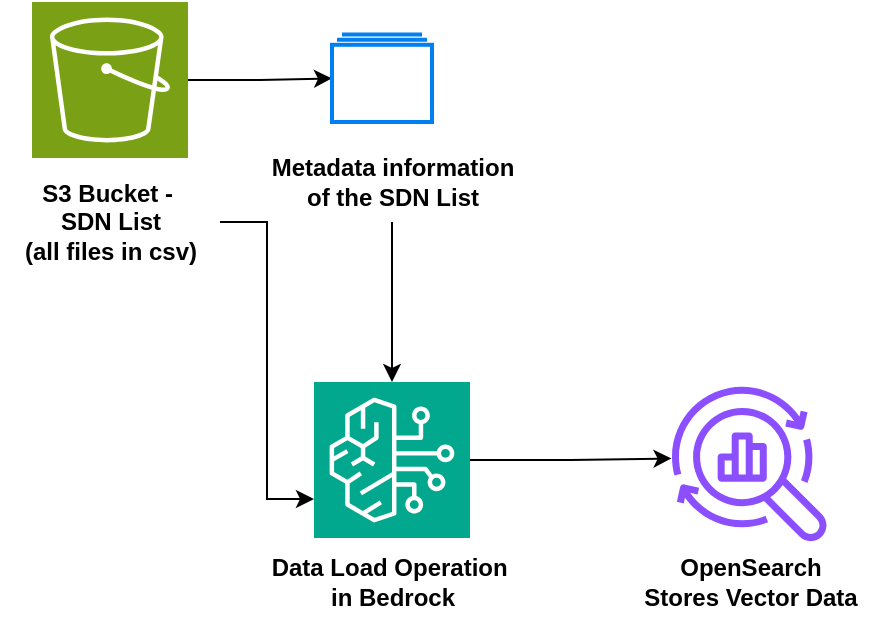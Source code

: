 <mxfile version="26.2.6">
  <diagram name="Page-1" id="MqcjQ8bF29-GzMRrWZ5c">
    <mxGraphModel dx="1283" dy="658" grid="1" gridSize="10" guides="1" tooltips="1" connect="1" arrows="1" fold="1" page="1" pageScale="1" pageWidth="850" pageHeight="1100" math="0" shadow="0">
      <root>
        <mxCell id="0" />
        <mxCell id="1" parent="0" />
        <mxCell id="nP-QxEN4EDxJ7VIRZUXM-8" style="edgeStyle=orthogonalEdgeStyle;rounded=0;orthogonalLoop=1;jettySize=auto;html=1;exitX=1;exitY=0.5;exitDx=0;exitDy=0;exitPerimeter=0;" edge="1" parent="1" source="nP-QxEN4EDxJ7VIRZUXM-2" target="nP-QxEN4EDxJ7VIRZUXM-6">
          <mxGeometry relative="1" as="geometry" />
        </mxCell>
        <mxCell id="nP-QxEN4EDxJ7VIRZUXM-2" value="" style="sketch=0;points=[[0,0,0],[0.25,0,0],[0.5,0,0],[0.75,0,0],[1,0,0],[0,1,0],[0.25,1,0],[0.5,1,0],[0.75,1,0],[1,1,0],[0,0.25,0],[0,0.5,0],[0,0.75,0],[1,0.25,0],[1,0.5,0],[1,0.75,0]];outlineConnect=0;fontColor=#232F3E;fillColor=#7AA116;strokeColor=#ffffff;dashed=0;verticalLabelPosition=bottom;verticalAlign=top;align=center;html=1;fontSize=12;fontStyle=0;aspect=fixed;shape=mxgraph.aws4.resourceIcon;resIcon=mxgraph.aws4.s3;" vertex="1" parent="1">
          <mxGeometry x="40" y="80" width="78" height="78" as="geometry" />
        </mxCell>
        <mxCell id="nP-QxEN4EDxJ7VIRZUXM-3" value="&lt;b&gt;S3 Bucket -&amp;nbsp;&lt;/b&gt;&lt;div&gt;&lt;b&gt;SDN List&lt;br&gt;(all files in csv)&lt;/b&gt;&lt;/div&gt;" style="text;html=1;align=center;verticalAlign=middle;resizable=0;points=[];autosize=1;strokeColor=none;fillColor=none;" vertex="1" parent="1">
          <mxGeometry x="24" y="160" width="110" height="60" as="geometry" />
        </mxCell>
        <mxCell id="nP-QxEN4EDxJ7VIRZUXM-6" value="" style="html=1;verticalLabelPosition=bottom;align=center;labelBackgroundColor=#ffffff;verticalAlign=top;strokeWidth=2;strokeColor=#0080F0;shadow=0;dashed=0;shape=mxgraph.ios7.icons.folders;" vertex="1" parent="1">
          <mxGeometry x="190" y="96.25" width="50" height="43.75" as="geometry" />
        </mxCell>
        <mxCell id="nP-QxEN4EDxJ7VIRZUXM-7" value="&lt;b&gt;Metadata information&lt;/b&gt;&lt;div&gt;&lt;b&gt;&amp;nbsp;of the SDN List&amp;nbsp;&lt;/b&gt;&lt;/div&gt;" style="text;html=1;align=center;verticalAlign=middle;resizable=0;points=[];autosize=1;strokeColor=none;fillColor=none;" vertex="1" parent="1">
          <mxGeometry x="150" y="150" width="140" height="40" as="geometry" />
        </mxCell>
        <mxCell id="nP-QxEN4EDxJ7VIRZUXM-12" style="edgeStyle=orthogonalEdgeStyle;rounded=0;orthogonalLoop=1;jettySize=auto;html=1;entryX=0.5;entryY=0;entryDx=0;entryDy=0;entryPerimeter=0;" edge="1" parent="1" source="nP-QxEN4EDxJ7VIRZUXM-7">
          <mxGeometry relative="1" as="geometry">
            <mxPoint x="220" y="270" as="targetPoint" />
          </mxGeometry>
        </mxCell>
        <mxCell id="nP-QxEN4EDxJ7VIRZUXM-14" value="" style="sketch=0;points=[[0,0,0],[0.25,0,0],[0.5,0,0],[0.75,0,0],[1,0,0],[0,1,0],[0.25,1,0],[0.5,1,0],[0.75,1,0],[1,1,0],[0,0.25,0],[0,0.5,0],[0,0.75,0],[1,0.25,0],[1,0.5,0],[1,0.75,0]];outlineConnect=0;fontColor=#232F3E;fillColor=#01A88D;strokeColor=#ffffff;dashed=0;verticalLabelPosition=bottom;verticalAlign=top;align=center;html=1;fontSize=12;fontStyle=0;aspect=fixed;shape=mxgraph.aws4.resourceIcon;resIcon=mxgraph.aws4.bedrock;" vertex="1" parent="1">
          <mxGeometry x="181" y="270" width="78" height="78" as="geometry" />
        </mxCell>
        <mxCell id="nP-QxEN4EDxJ7VIRZUXM-15" style="edgeStyle=orthogonalEdgeStyle;rounded=0;orthogonalLoop=1;jettySize=auto;html=1;entryX=0;entryY=0.75;entryDx=0;entryDy=0;entryPerimeter=0;" edge="1" parent="1" source="nP-QxEN4EDxJ7VIRZUXM-3" target="nP-QxEN4EDxJ7VIRZUXM-14">
          <mxGeometry relative="1" as="geometry" />
        </mxCell>
        <mxCell id="nP-QxEN4EDxJ7VIRZUXM-16" value="&lt;b&gt;Data Load Operation&amp;nbsp;&lt;/b&gt;&lt;div&gt;&lt;b&gt;in Bedrock&lt;/b&gt;&lt;/div&gt;" style="text;html=1;align=center;verticalAlign=middle;resizable=0;points=[];autosize=1;strokeColor=none;fillColor=none;" vertex="1" parent="1">
          <mxGeometry x="150" y="350" width="140" height="40" as="geometry" />
        </mxCell>
        <mxCell id="nP-QxEN4EDxJ7VIRZUXM-17" value="" style="sketch=0;outlineConnect=0;fontColor=#232F3E;gradientColor=none;fillColor=#8C4FFF;strokeColor=none;dashed=0;verticalLabelPosition=bottom;verticalAlign=top;align=center;html=1;fontSize=12;fontStyle=0;aspect=fixed;pointerEvents=1;shape=mxgraph.aws4.opensearch_observability;" vertex="1" parent="1">
          <mxGeometry x="360" y="272" width="78" height="78" as="geometry" />
        </mxCell>
        <mxCell id="nP-QxEN4EDxJ7VIRZUXM-18" style="edgeStyle=orthogonalEdgeStyle;rounded=0;orthogonalLoop=1;jettySize=auto;html=1;exitX=1;exitY=0.5;exitDx=0;exitDy=0;exitPerimeter=0;entryX=-0.003;entryY=0.464;entryDx=0;entryDy=0;entryPerimeter=0;" edge="1" parent="1" source="nP-QxEN4EDxJ7VIRZUXM-14" target="nP-QxEN4EDxJ7VIRZUXM-17">
          <mxGeometry relative="1" as="geometry" />
        </mxCell>
        <mxCell id="nP-QxEN4EDxJ7VIRZUXM-19" value="&lt;b&gt;OpenSearch&lt;/b&gt;&lt;div&gt;&lt;b&gt;Stores Vector Data&lt;/b&gt;&lt;/div&gt;" style="text;html=1;align=center;verticalAlign=middle;resizable=0;points=[];autosize=1;strokeColor=none;fillColor=none;" vertex="1" parent="1">
          <mxGeometry x="334" y="350" width="130" height="40" as="geometry" />
        </mxCell>
      </root>
    </mxGraphModel>
  </diagram>
</mxfile>

